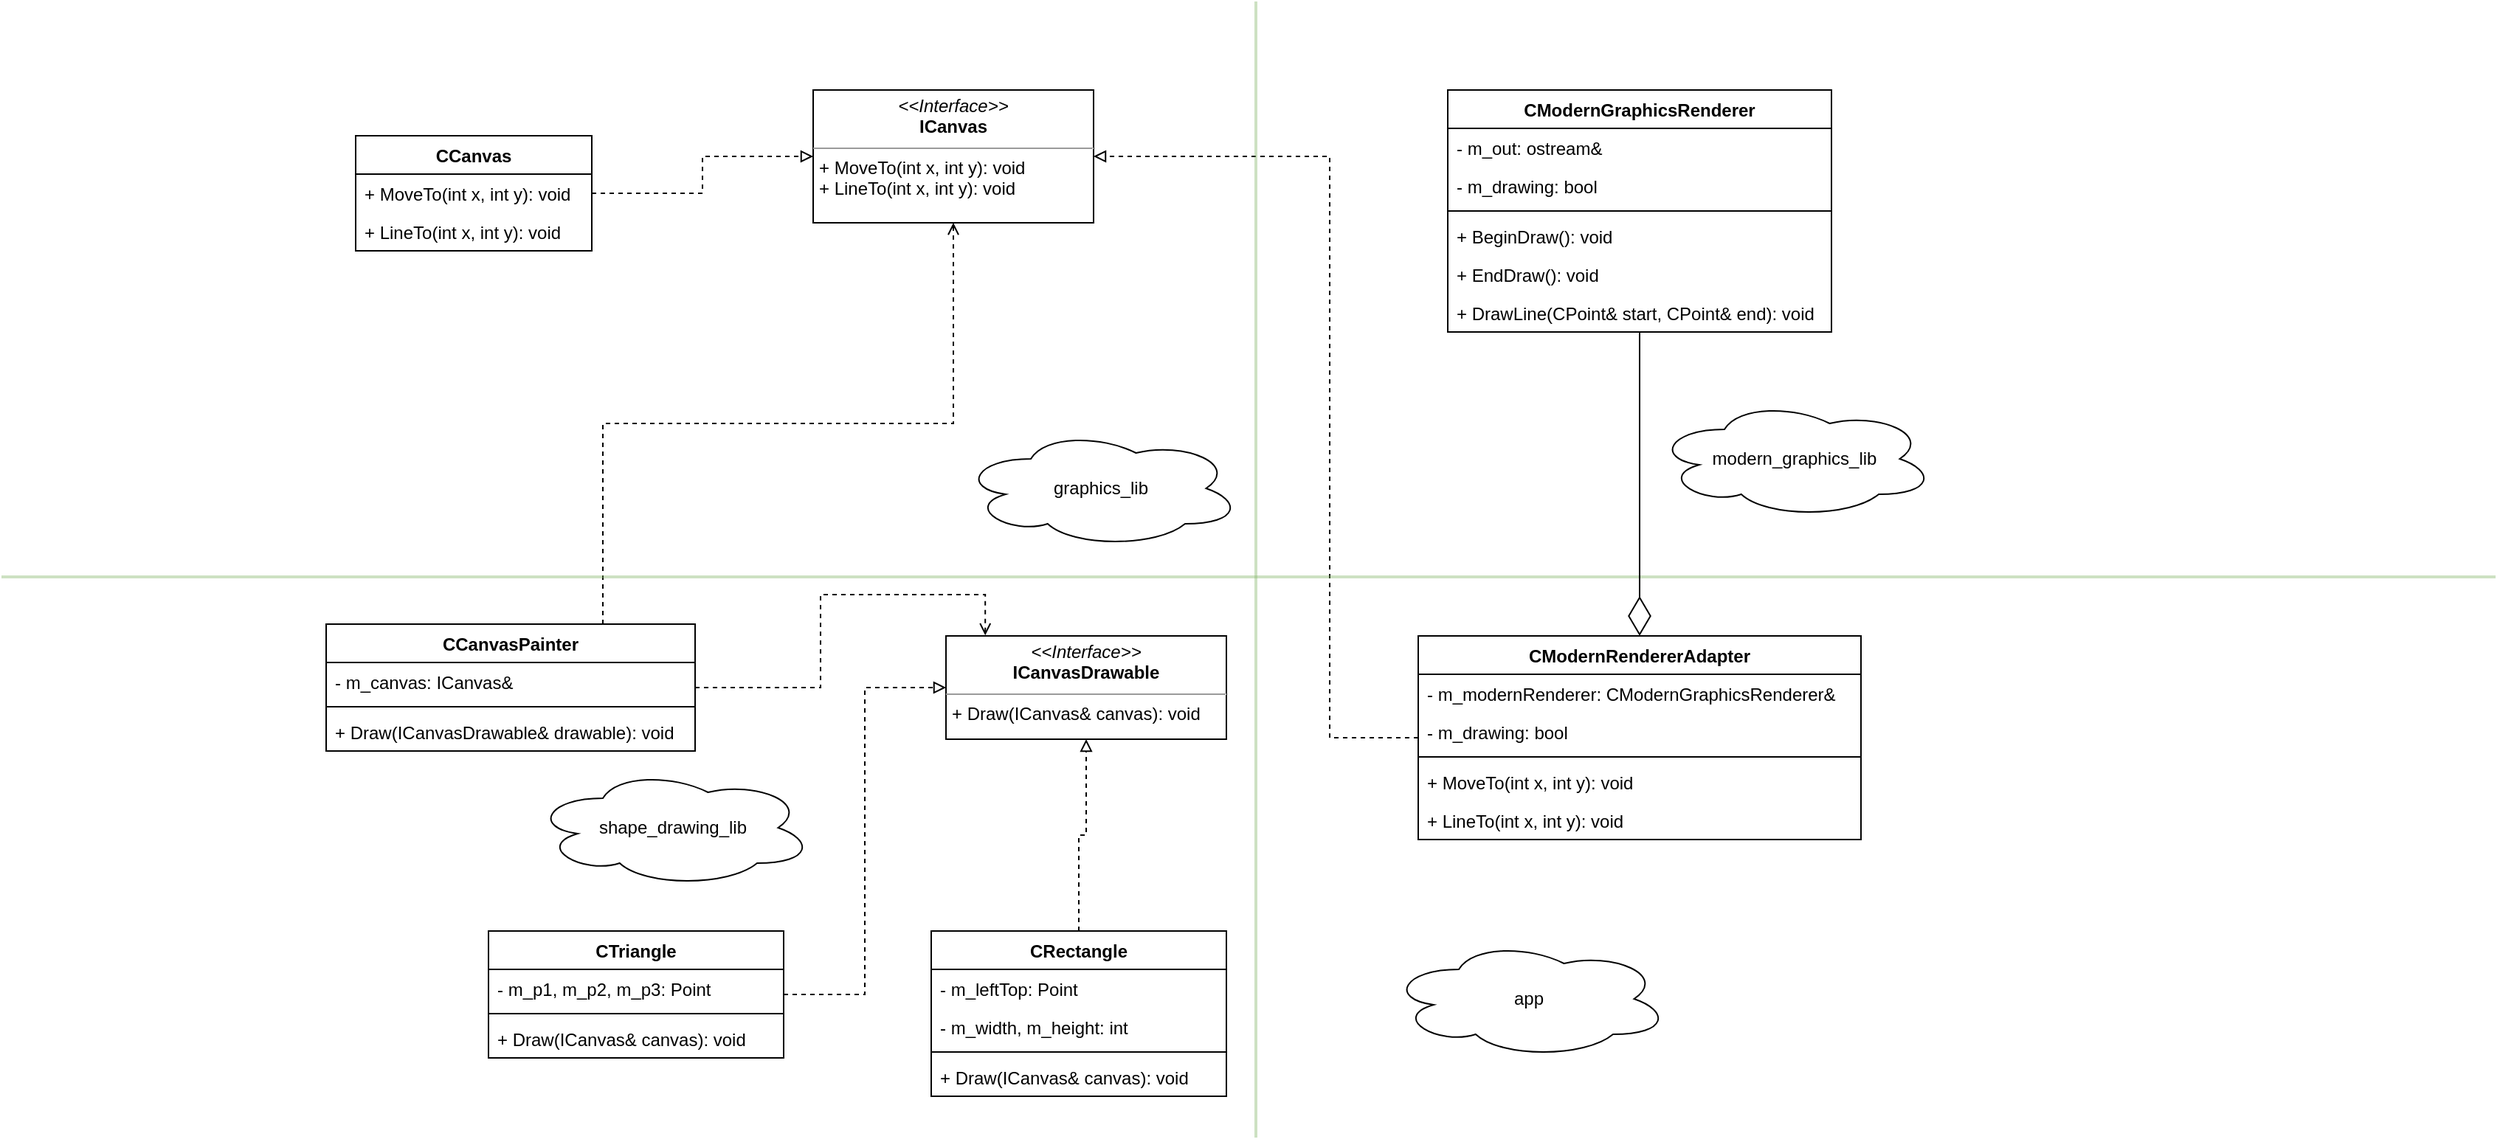 <mxfile version="15.7.3" type="device"><diagram name="Page-1" id="c4acf3e9-155e-7222-9cf6-157b1a14988f"><mxGraphModel dx="2885" dy="1853" grid="1" gridSize="10" guides="1" tooltips="1" connect="1" arrows="1" fold="1" page="1" pageScale="1" pageWidth="850" pageHeight="1100" background="none" math="0" shadow="0"><root><mxCell id="0"/><mxCell id="1" parent="0"/><mxCell id="5d2195bd80daf111-18" value="&lt;p style=&quot;margin: 0px ; margin-top: 4px ; text-align: center&quot;&gt;&lt;i&gt;&amp;lt;&amp;lt;Interface&amp;gt;&amp;gt;&lt;/i&gt;&lt;br&gt;&lt;b&gt;ICanvas&lt;/b&gt;&lt;br&gt;&lt;/p&gt;&lt;hr size=&quot;1&quot;&gt;&lt;p style=&quot;margin: 0px ; margin-left: 4px&quot;&gt;+ MoveTo(int x, int y): void&lt;/p&gt;&lt;p style=&quot;margin: 0px ; margin-left: 4px&quot;&gt;+ LineTo(int x, int y): void&lt;br&gt;&lt;/p&gt;" style="verticalAlign=top;align=left;overflow=fill;fontSize=12;fontFamily=Helvetica;html=1;rounded=0;shadow=0;comic=0;labelBackgroundColor=none;strokeWidth=1" parent="1" vertex="1"><mxGeometry x="-300" y="-330" width="190" height="90" as="geometry"/></mxCell><mxCell id="SqrDtUz3KUwgwNztl40o-6" style="edgeStyle=orthogonalEdgeStyle;rounded=0;orthogonalLoop=1;jettySize=auto;html=1;dashed=1;endArrow=block;endFill=0;" parent="1" source="SqrDtUz3KUwgwNztl40o-1" target="5d2195bd80daf111-18" edge="1"><mxGeometry relative="1" as="geometry"/></mxCell><mxCell id="SqrDtUz3KUwgwNztl40o-1" value="CCanvas" style="swimlane;fontStyle=1;align=center;verticalAlign=top;childLayout=stackLayout;horizontal=1;startSize=26;horizontalStack=0;resizeParent=1;resizeParentMax=0;resizeLast=0;collapsible=1;marginBottom=0;" parent="1" vertex="1"><mxGeometry x="-610" y="-299" width="160" height="78" as="geometry"/></mxCell><mxCell id="SqrDtUz3KUwgwNztl40o-2" value="+ MoveTo(int x, int y): void" style="text;strokeColor=none;fillColor=none;align=left;verticalAlign=top;spacingLeft=4;spacingRight=4;overflow=hidden;rotatable=0;points=[[0,0.5],[1,0.5]];portConstraint=eastwest;" parent="SqrDtUz3KUwgwNztl40o-1" vertex="1"><mxGeometry y="26" width="160" height="26" as="geometry"/></mxCell><mxCell id="SqrDtUz3KUwgwNztl40o-5" value="+ LineTo(int x, int y): void&#10;" style="text;strokeColor=none;fillColor=none;align=left;verticalAlign=top;spacingLeft=4;spacingRight=4;overflow=hidden;rotatable=0;points=[[0,0.5],[1,0.5]];portConstraint=eastwest;" parent="SqrDtUz3KUwgwNztl40o-1" vertex="1"><mxGeometry y="52" width="160" height="26" as="geometry"/></mxCell><mxCell id="SqrDtUz3KUwgwNztl40o-8" value="&lt;p style=&quot;margin: 0px ; margin-top: 4px ; text-align: center&quot;&gt;&lt;i&gt;&amp;lt;&amp;lt;Interface&amp;gt;&amp;gt;&lt;/i&gt;&lt;br&gt;&lt;b&gt;ICanvasDrawable&lt;/b&gt;&lt;br&gt;&lt;/p&gt;&lt;hr size=&quot;1&quot;&gt;&lt;p style=&quot;margin: 0px ; margin-left: 4px&quot;&gt;+ Draw(ICanvas&amp;amp; canvas): void&lt;/p&gt;" style="verticalAlign=top;align=left;overflow=fill;fontSize=12;fontFamily=Helvetica;html=1;" parent="1" vertex="1"><mxGeometry x="-210" y="40" width="190" height="70" as="geometry"/></mxCell><mxCell id="SqrDtUz3KUwgwNztl40o-22" style="edgeStyle=orthogonalEdgeStyle;rounded=0;orthogonalLoop=1;jettySize=auto;html=1;entryX=0;entryY=0.5;entryDx=0;entryDy=0;dashed=1;endArrow=block;endFill=0;" parent="1" source="SqrDtUz3KUwgwNztl40o-9" target="SqrDtUz3KUwgwNztl40o-8" edge="1"><mxGeometry relative="1" as="geometry"/></mxCell><mxCell id="SqrDtUz3KUwgwNztl40o-9" value="CTriangle" style="swimlane;fontStyle=1;align=center;verticalAlign=top;childLayout=stackLayout;horizontal=1;startSize=26;horizontalStack=0;resizeParent=1;resizeParentMax=0;resizeLast=0;collapsible=1;marginBottom=0;" parent="1" vertex="1"><mxGeometry x="-520" y="240" width="200" height="86" as="geometry"/></mxCell><mxCell id="SqrDtUz3KUwgwNztl40o-10" value="- m_p1, m_p2, m_p3: Point" style="text;strokeColor=none;fillColor=none;align=left;verticalAlign=top;spacingLeft=4;spacingRight=4;overflow=hidden;rotatable=0;points=[[0,0.5],[1,0.5]];portConstraint=eastwest;" parent="SqrDtUz3KUwgwNztl40o-9" vertex="1"><mxGeometry y="26" width="200" height="26" as="geometry"/></mxCell><mxCell id="SqrDtUz3KUwgwNztl40o-11" value="" style="line;strokeWidth=1;fillColor=none;align=left;verticalAlign=middle;spacingTop=-1;spacingLeft=3;spacingRight=3;rotatable=0;labelPosition=right;points=[];portConstraint=eastwest;" parent="SqrDtUz3KUwgwNztl40o-9" vertex="1"><mxGeometry y="52" width="200" height="8" as="geometry"/></mxCell><mxCell id="SqrDtUz3KUwgwNztl40o-12" value="+ Draw(ICanvas&amp; canvas): void" style="text;strokeColor=none;fillColor=none;align=left;verticalAlign=top;spacingLeft=4;spacingRight=4;overflow=hidden;rotatable=0;points=[[0,0.5],[1,0.5]];portConstraint=eastwest;" parent="SqrDtUz3KUwgwNztl40o-9" vertex="1"><mxGeometry y="60" width="200" height="26" as="geometry"/></mxCell><mxCell id="SqrDtUz3KUwgwNztl40o-23" style="edgeStyle=orthogonalEdgeStyle;rounded=0;orthogonalLoop=1;jettySize=auto;html=1;entryX=0.5;entryY=1;entryDx=0;entryDy=0;dashed=1;endArrow=block;endFill=0;" parent="1" source="SqrDtUz3KUwgwNztl40o-13" target="SqrDtUz3KUwgwNztl40o-8" edge="1"><mxGeometry relative="1" as="geometry"/></mxCell><mxCell id="SqrDtUz3KUwgwNztl40o-13" value="CRectangle" style="swimlane;fontStyle=1;align=center;verticalAlign=top;childLayout=stackLayout;horizontal=1;startSize=26;horizontalStack=0;resizeParent=1;resizeParentMax=0;resizeLast=0;collapsible=1;marginBottom=0;" parent="1" vertex="1"><mxGeometry x="-220" y="240" width="200" height="112" as="geometry"/></mxCell><mxCell id="SqrDtUz3KUwgwNztl40o-14" value="- m_leftTop: Point" style="text;strokeColor=none;fillColor=none;align=left;verticalAlign=top;spacingLeft=4;spacingRight=4;overflow=hidden;rotatable=0;points=[[0,0.5],[1,0.5]];portConstraint=eastwest;" parent="SqrDtUz3KUwgwNztl40o-13" vertex="1"><mxGeometry y="26" width="200" height="26" as="geometry"/></mxCell><mxCell id="SqrDtUz3KUwgwNztl40o-17" value="- m_width, m_height: int" style="text;strokeColor=none;fillColor=none;align=left;verticalAlign=top;spacingLeft=4;spacingRight=4;overflow=hidden;rotatable=0;points=[[0,0.5],[1,0.5]];portConstraint=eastwest;" parent="SqrDtUz3KUwgwNztl40o-13" vertex="1"><mxGeometry y="52" width="200" height="26" as="geometry"/></mxCell><mxCell id="SqrDtUz3KUwgwNztl40o-15" value="" style="line;strokeWidth=1;fillColor=none;align=left;verticalAlign=middle;spacingTop=-1;spacingLeft=3;spacingRight=3;rotatable=0;labelPosition=right;points=[];portConstraint=eastwest;" parent="SqrDtUz3KUwgwNztl40o-13" vertex="1"><mxGeometry y="78" width="200" height="8" as="geometry"/></mxCell><mxCell id="SqrDtUz3KUwgwNztl40o-16" value="+ Draw(ICanvas&amp; canvas): void" style="text;strokeColor=none;fillColor=none;align=left;verticalAlign=top;spacingLeft=4;spacingRight=4;overflow=hidden;rotatable=0;points=[[0,0.5],[1,0.5]];portConstraint=eastwest;" parent="SqrDtUz3KUwgwNztl40o-13" vertex="1"><mxGeometry y="86" width="200" height="26" as="geometry"/></mxCell><mxCell id="SqrDtUz3KUwgwNztl40o-47" style="edgeStyle=orthogonalEdgeStyle;rounded=0;orthogonalLoop=1;jettySize=auto;html=1;dashed=1;endArrow=open;endFill=0;exitX=0.75;exitY=0;exitDx=0;exitDy=0;" parent="1" source="SqrDtUz3KUwgwNztl40o-18" target="5d2195bd80daf111-18" edge="1"><mxGeometry relative="1" as="geometry"/></mxCell><mxCell id="SqrDtUz3KUwgwNztl40o-48" style="edgeStyle=orthogonalEdgeStyle;rounded=0;orthogonalLoop=1;jettySize=auto;html=1;dashed=1;endArrow=open;endFill=0;entryX=0.14;entryY=-0.005;entryDx=0;entryDy=0;entryPerimeter=0;" parent="1" source="SqrDtUz3KUwgwNztl40o-18" target="SqrDtUz3KUwgwNztl40o-8" edge="1"><mxGeometry relative="1" as="geometry"/></mxCell><mxCell id="SqrDtUz3KUwgwNztl40o-18" value="CCanvasPainter" style="swimlane;fontStyle=1;align=center;verticalAlign=top;childLayout=stackLayout;horizontal=1;startSize=26;horizontalStack=0;resizeParent=1;resizeParentMax=0;resizeLast=0;collapsible=1;marginBottom=0;" parent="1" vertex="1"><mxGeometry x="-630" y="32" width="250" height="86" as="geometry"/></mxCell><mxCell id="SqrDtUz3KUwgwNztl40o-19" value="- m_canvas: ICanvas&amp;" style="text;strokeColor=none;fillColor=none;align=left;verticalAlign=top;spacingLeft=4;spacingRight=4;overflow=hidden;rotatable=0;points=[[0,0.5],[1,0.5]];portConstraint=eastwest;" parent="SqrDtUz3KUwgwNztl40o-18" vertex="1"><mxGeometry y="26" width="250" height="26" as="geometry"/></mxCell><mxCell id="SqrDtUz3KUwgwNztl40o-20" value="" style="line;strokeWidth=1;fillColor=none;align=left;verticalAlign=middle;spacingTop=-1;spacingLeft=3;spacingRight=3;rotatable=0;labelPosition=right;points=[];portConstraint=eastwest;" parent="SqrDtUz3KUwgwNztl40o-18" vertex="1"><mxGeometry y="52" width="250" height="8" as="geometry"/></mxCell><mxCell id="SqrDtUz3KUwgwNztl40o-21" value="+ Draw(ICanvasDrawable&amp; drawable): void" style="text;strokeColor=none;fillColor=none;align=left;verticalAlign=top;spacingLeft=4;spacingRight=4;overflow=hidden;rotatable=0;points=[[0,0.5],[1,0.5]];portConstraint=eastwest;" parent="SqrDtUz3KUwgwNztl40o-18" vertex="1"><mxGeometry y="60" width="250" height="26" as="geometry"/></mxCell><mxCell id="SqrDtUz3KUwgwNztl40o-24" value="shape_drawing_lib" style="ellipse;shape=cloud;whiteSpace=wrap;html=1;" parent="1" vertex="1"><mxGeometry x="-490" y="130" width="190" height="80" as="geometry"/></mxCell><mxCell id="SqrDtUz3KUwgwNztl40o-25" value="graphics_lib" style="ellipse;shape=cloud;whiteSpace=wrap;html=1;" parent="1" vertex="1"><mxGeometry x="-200" y="-100" width="190" height="80" as="geometry"/></mxCell><mxCell id="SqrDtUz3KUwgwNztl40o-26" value="modern_graphics_lib" style="ellipse;shape=cloud;whiteSpace=wrap;html=1;" parent="1" vertex="1"><mxGeometry x="270" y="-120" width="190" height="80" as="geometry"/></mxCell><mxCell id="SqrDtUz3KUwgwNztl40o-27" value="CModernGraphicsRenderer" style="swimlane;fontStyle=1;align=center;verticalAlign=top;childLayout=stackLayout;horizontal=1;startSize=26;horizontalStack=0;resizeParent=1;resizeParentMax=0;resizeLast=0;collapsible=1;marginBottom=0;" parent="1" vertex="1"><mxGeometry x="130" y="-330" width="260" height="164" as="geometry"/></mxCell><mxCell id="SqrDtUz3KUwgwNztl40o-28" value="- m_out: ostream&amp;" style="text;strokeColor=none;fillColor=none;align=left;verticalAlign=top;spacingLeft=4;spacingRight=4;overflow=hidden;rotatable=0;points=[[0,0.5],[1,0.5]];portConstraint=eastwest;" parent="SqrDtUz3KUwgwNztl40o-27" vertex="1"><mxGeometry y="26" width="260" height="26" as="geometry"/></mxCell><mxCell id="SqrDtUz3KUwgwNztl40o-29" value="- m_drawing: bool" style="text;strokeColor=none;fillColor=none;align=left;verticalAlign=top;spacingLeft=4;spacingRight=4;overflow=hidden;rotatable=0;points=[[0,0.5],[1,0.5]];portConstraint=eastwest;" parent="SqrDtUz3KUwgwNztl40o-27" vertex="1"><mxGeometry y="52" width="260" height="26" as="geometry"/></mxCell><mxCell id="SqrDtUz3KUwgwNztl40o-30" value="" style="line;strokeWidth=1;fillColor=none;align=left;verticalAlign=middle;spacingTop=-1;spacingLeft=3;spacingRight=3;rotatable=0;labelPosition=right;points=[];portConstraint=eastwest;" parent="SqrDtUz3KUwgwNztl40o-27" vertex="1"><mxGeometry y="78" width="260" height="8" as="geometry"/></mxCell><mxCell id="SqrDtUz3KUwgwNztl40o-31" value="+ BeginDraw(): void" style="text;strokeColor=none;fillColor=none;align=left;verticalAlign=top;spacingLeft=4;spacingRight=4;overflow=hidden;rotatable=0;points=[[0,0.5],[1,0.5]];portConstraint=eastwest;" parent="SqrDtUz3KUwgwNztl40o-27" vertex="1"><mxGeometry y="86" width="260" height="26" as="geometry"/></mxCell><mxCell id="SqrDtUz3KUwgwNztl40o-33" value="+ EndDraw(): void" style="text;strokeColor=none;fillColor=none;align=left;verticalAlign=top;spacingLeft=4;spacingRight=4;overflow=hidden;rotatable=0;points=[[0,0.5],[1,0.5]];portConstraint=eastwest;" parent="SqrDtUz3KUwgwNztl40o-27" vertex="1"><mxGeometry y="112" width="260" height="26" as="geometry"/></mxCell><mxCell id="SqrDtUz3KUwgwNztl40o-32" value="+ DrawLine(CPoint&amp; start, CPoint&amp; end): void" style="text;strokeColor=none;fillColor=none;align=left;verticalAlign=top;spacingLeft=4;spacingRight=4;overflow=hidden;rotatable=0;points=[[0,0.5],[1,0.5]];portConstraint=eastwest;" parent="SqrDtUz3KUwgwNztl40o-27" vertex="1"><mxGeometry y="138" width="260" height="26" as="geometry"/></mxCell><mxCell id="SqrDtUz3KUwgwNztl40o-46" style="edgeStyle=orthogonalEdgeStyle;rounded=0;orthogonalLoop=1;jettySize=auto;html=1;entryX=1;entryY=0.5;entryDx=0;entryDy=0;endArrow=block;endFill=0;dashed=1;" parent="1" source="SqrDtUz3KUwgwNztl40o-34" target="5d2195bd80daf111-18" edge="1"><mxGeometry relative="1" as="geometry"><Array as="points"><mxPoint x="50" y="109"/><mxPoint x="50" y="-285"/></Array></mxGeometry></mxCell><mxCell id="SqrDtUz3KUwgwNztl40o-34" value="CModernRendererAdapter" style="swimlane;fontStyle=1;align=center;verticalAlign=top;childLayout=stackLayout;horizontal=1;startSize=26;horizontalStack=0;resizeParent=1;resizeParentMax=0;resizeLast=0;collapsible=1;marginBottom=0;" parent="1" vertex="1"><mxGeometry x="110" y="40" width="300" height="138" as="geometry"/></mxCell><mxCell id="SqrDtUz3KUwgwNztl40o-35" value="- m_modernRenderer: CModernGraphicsRenderer&amp;" style="text;strokeColor=none;fillColor=none;align=left;verticalAlign=top;spacingLeft=4;spacingRight=4;overflow=hidden;rotatable=0;points=[[0,0.5],[1,0.5]];portConstraint=eastwest;" parent="SqrDtUz3KUwgwNztl40o-34" vertex="1"><mxGeometry y="26" width="300" height="26" as="geometry"/></mxCell><mxCell id="SqrDtUz3KUwgwNztl40o-36" value="- m_drawing: bool" style="text;strokeColor=none;fillColor=none;align=left;verticalAlign=top;spacingLeft=4;spacingRight=4;overflow=hidden;rotatable=0;points=[[0,0.5],[1,0.5]];portConstraint=eastwest;" parent="SqrDtUz3KUwgwNztl40o-34" vertex="1"><mxGeometry y="52" width="300" height="26" as="geometry"/></mxCell><mxCell id="SqrDtUz3KUwgwNztl40o-37" value="" style="line;strokeWidth=1;fillColor=none;align=left;verticalAlign=middle;spacingTop=-1;spacingLeft=3;spacingRight=3;rotatable=0;labelPosition=right;points=[];portConstraint=eastwest;" parent="SqrDtUz3KUwgwNztl40o-34" vertex="1"><mxGeometry y="78" width="300" height="8" as="geometry"/></mxCell><mxCell id="SqrDtUz3KUwgwNztl40o-38" value="+ MoveTo(int x, int y): void" style="text;strokeColor=none;fillColor=none;align=left;verticalAlign=top;spacingLeft=4;spacingRight=4;overflow=hidden;rotatable=0;points=[[0,0.5],[1,0.5]];portConstraint=eastwest;" parent="SqrDtUz3KUwgwNztl40o-34" vertex="1"><mxGeometry y="86" width="300" height="26" as="geometry"/></mxCell><mxCell id="SqrDtUz3KUwgwNztl40o-39" value="+ LineTo(int x, int y): void" style="text;strokeColor=none;fillColor=none;align=left;verticalAlign=top;spacingLeft=4;spacingRight=4;overflow=hidden;rotatable=0;points=[[0,0.5],[1,0.5]];portConstraint=eastwest;" parent="SqrDtUz3KUwgwNztl40o-34" vertex="1"><mxGeometry y="112" width="300" height="26" as="geometry"/></mxCell><mxCell id="SqrDtUz3KUwgwNztl40o-41" value="app" style="ellipse;shape=cloud;whiteSpace=wrap;html=1;" parent="1" vertex="1"><mxGeometry x="90" y="246" width="190" height="80" as="geometry"/></mxCell><mxCell id="SqrDtUz3KUwgwNztl40o-42" value="" style="endArrow=none;html=1;rounded=0;opacity=40;fillColor=#d5e8d4;strokeColor=#82b366;strokeWidth=2;" parent="1" edge="1"><mxGeometry width="50" height="50" relative="1" as="geometry"><mxPoint y="380" as="sourcePoint"/><mxPoint y="-390" as="targetPoint"/></mxGeometry></mxCell><mxCell id="SqrDtUz3KUwgwNztl40o-43" value="" style="endArrow=none;html=1;rounded=0;opacity=40;fillColor=#d5e8d4;strokeColor=#82b366;strokeWidth=2;" parent="1" edge="1"><mxGeometry width="50" height="50" relative="1" as="geometry"><mxPoint x="-850" as="sourcePoint"/><mxPoint x="840" as="targetPoint"/></mxGeometry></mxCell><mxCell id="TbVtHdfACez7S_gtVMAa-1" value="" style="endArrow=diamondThin;endFill=0;endSize=24;html=1;rounded=0;strokeWidth=1;" edge="1" parent="1" source="SqrDtUz3KUwgwNztl40o-27" target="SqrDtUz3KUwgwNztl40o-34"><mxGeometry width="160" relative="1" as="geometry"><mxPoint x="200" y="-80" as="sourcePoint"/><mxPoint x="270" y="-20" as="targetPoint"/></mxGeometry></mxCell></root></mxGraphModel></diagram></mxfile>